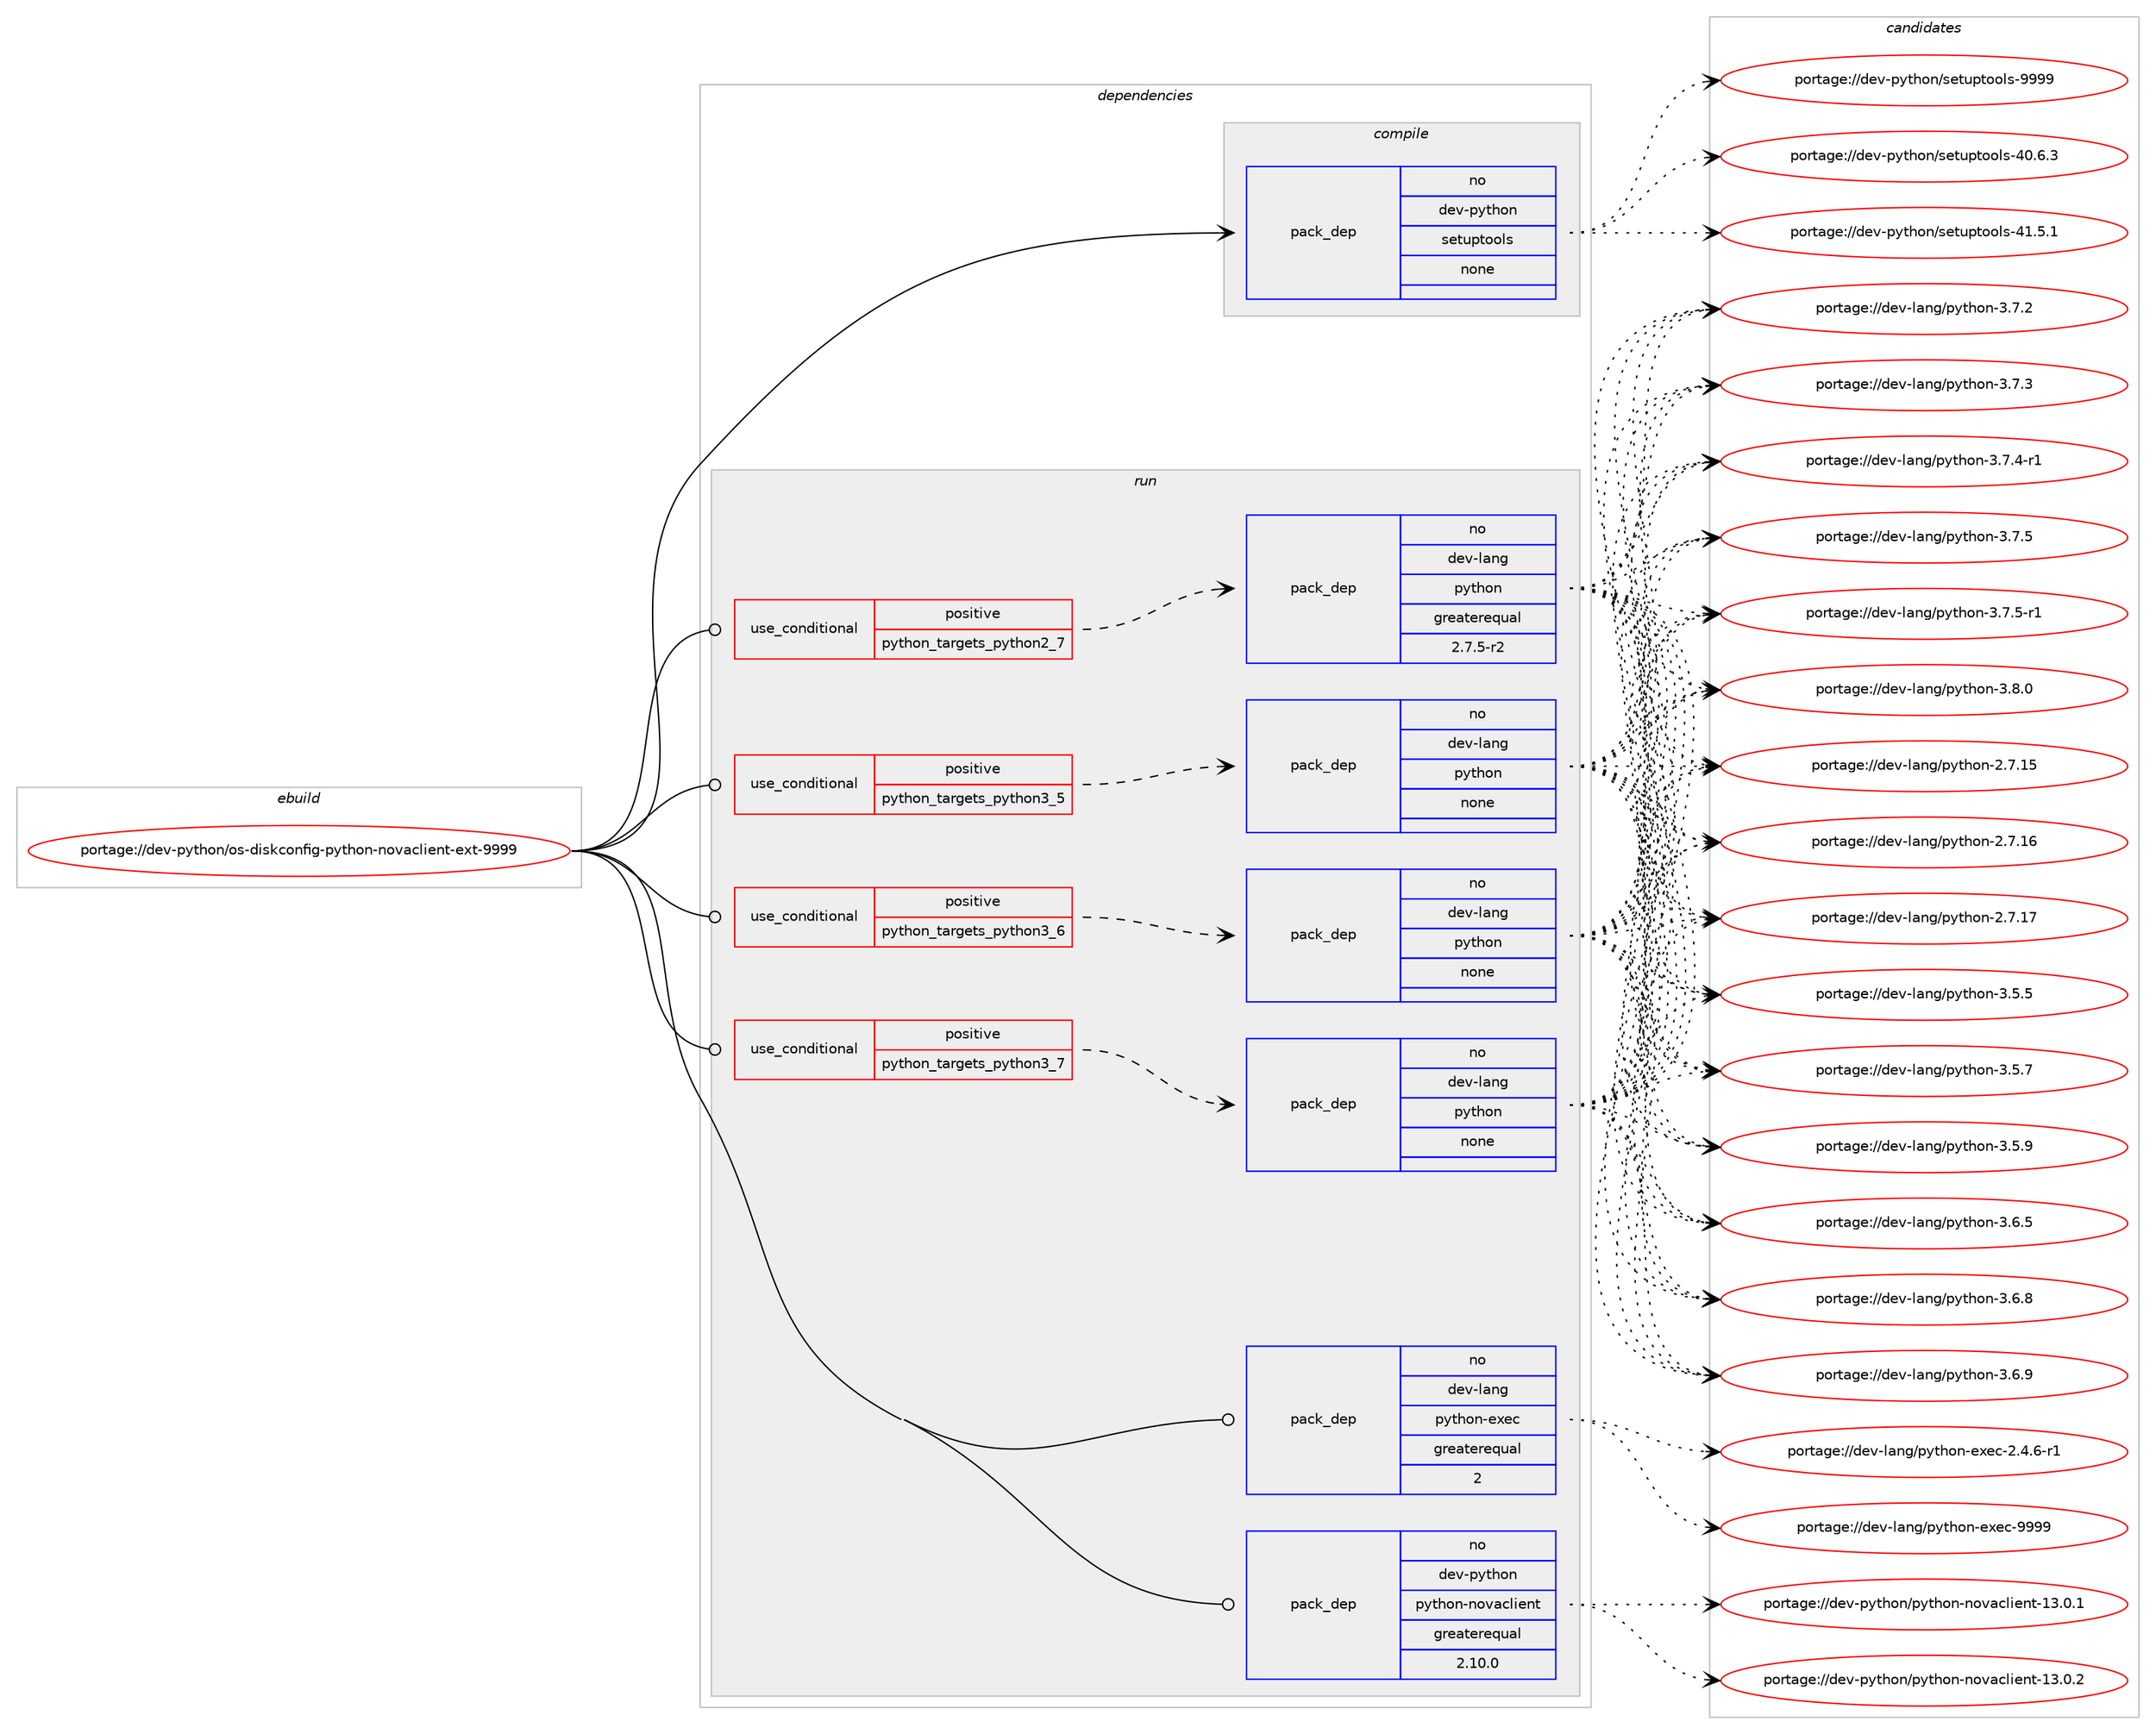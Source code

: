 digraph prolog {

# *************
# Graph options
# *************

newrank=true;
concentrate=true;
compound=true;
graph [rankdir=LR,fontname=Helvetica,fontsize=10,ranksep=1.5];#, ranksep=2.5, nodesep=0.2];
edge  [arrowhead=vee];
node  [fontname=Helvetica,fontsize=10];

# **********
# The ebuild
# **********

subgraph cluster_leftcol {
color=gray;
rank=same;
label=<<i>ebuild</i>>;
id [label="portage://dev-python/os-diskconfig-python-novaclient-ext-9999", color=red, width=4, href="../dev-python/os-diskconfig-python-novaclient-ext-9999.svg"];
}

# ****************
# The dependencies
# ****************

subgraph cluster_midcol {
color=gray;
label=<<i>dependencies</i>>;
subgraph cluster_compile {
fillcolor="#eeeeee";
style=filled;
label=<<i>compile</i>>;
subgraph pack116852 {
dependency153078 [label=<<TABLE BORDER="0" CELLBORDER="1" CELLSPACING="0" CELLPADDING="4" WIDTH="220"><TR><TD ROWSPAN="6" CELLPADDING="30">pack_dep</TD></TR><TR><TD WIDTH="110">no</TD></TR><TR><TD>dev-python</TD></TR><TR><TD>setuptools</TD></TR><TR><TD>none</TD></TR><TR><TD></TD></TR></TABLE>>, shape=none, color=blue];
}
id:e -> dependency153078:w [weight=20,style="solid",arrowhead="vee"];
}
subgraph cluster_compileandrun {
fillcolor="#eeeeee";
style=filled;
label=<<i>compile and run</i>>;
}
subgraph cluster_run {
fillcolor="#eeeeee";
style=filled;
label=<<i>run</i>>;
subgraph cond32897 {
dependency153079 [label=<<TABLE BORDER="0" CELLBORDER="1" CELLSPACING="0" CELLPADDING="4"><TR><TD ROWSPAN="3" CELLPADDING="10">use_conditional</TD></TR><TR><TD>positive</TD></TR><TR><TD>python_targets_python2_7</TD></TR></TABLE>>, shape=none, color=red];
subgraph pack116853 {
dependency153080 [label=<<TABLE BORDER="0" CELLBORDER="1" CELLSPACING="0" CELLPADDING="4" WIDTH="220"><TR><TD ROWSPAN="6" CELLPADDING="30">pack_dep</TD></TR><TR><TD WIDTH="110">no</TD></TR><TR><TD>dev-lang</TD></TR><TR><TD>python</TD></TR><TR><TD>greaterequal</TD></TR><TR><TD>2.7.5-r2</TD></TR></TABLE>>, shape=none, color=blue];
}
dependency153079:e -> dependency153080:w [weight=20,style="dashed",arrowhead="vee"];
}
id:e -> dependency153079:w [weight=20,style="solid",arrowhead="odot"];
subgraph cond32898 {
dependency153081 [label=<<TABLE BORDER="0" CELLBORDER="1" CELLSPACING="0" CELLPADDING="4"><TR><TD ROWSPAN="3" CELLPADDING="10">use_conditional</TD></TR><TR><TD>positive</TD></TR><TR><TD>python_targets_python3_5</TD></TR></TABLE>>, shape=none, color=red];
subgraph pack116854 {
dependency153082 [label=<<TABLE BORDER="0" CELLBORDER="1" CELLSPACING="0" CELLPADDING="4" WIDTH="220"><TR><TD ROWSPAN="6" CELLPADDING="30">pack_dep</TD></TR><TR><TD WIDTH="110">no</TD></TR><TR><TD>dev-lang</TD></TR><TR><TD>python</TD></TR><TR><TD>none</TD></TR><TR><TD></TD></TR></TABLE>>, shape=none, color=blue];
}
dependency153081:e -> dependency153082:w [weight=20,style="dashed",arrowhead="vee"];
}
id:e -> dependency153081:w [weight=20,style="solid",arrowhead="odot"];
subgraph cond32899 {
dependency153083 [label=<<TABLE BORDER="0" CELLBORDER="1" CELLSPACING="0" CELLPADDING="4"><TR><TD ROWSPAN="3" CELLPADDING="10">use_conditional</TD></TR><TR><TD>positive</TD></TR><TR><TD>python_targets_python3_6</TD></TR></TABLE>>, shape=none, color=red];
subgraph pack116855 {
dependency153084 [label=<<TABLE BORDER="0" CELLBORDER="1" CELLSPACING="0" CELLPADDING="4" WIDTH="220"><TR><TD ROWSPAN="6" CELLPADDING="30">pack_dep</TD></TR><TR><TD WIDTH="110">no</TD></TR><TR><TD>dev-lang</TD></TR><TR><TD>python</TD></TR><TR><TD>none</TD></TR><TR><TD></TD></TR></TABLE>>, shape=none, color=blue];
}
dependency153083:e -> dependency153084:w [weight=20,style="dashed",arrowhead="vee"];
}
id:e -> dependency153083:w [weight=20,style="solid",arrowhead="odot"];
subgraph cond32900 {
dependency153085 [label=<<TABLE BORDER="0" CELLBORDER="1" CELLSPACING="0" CELLPADDING="4"><TR><TD ROWSPAN="3" CELLPADDING="10">use_conditional</TD></TR><TR><TD>positive</TD></TR><TR><TD>python_targets_python3_7</TD></TR></TABLE>>, shape=none, color=red];
subgraph pack116856 {
dependency153086 [label=<<TABLE BORDER="0" CELLBORDER="1" CELLSPACING="0" CELLPADDING="4" WIDTH="220"><TR><TD ROWSPAN="6" CELLPADDING="30">pack_dep</TD></TR><TR><TD WIDTH="110">no</TD></TR><TR><TD>dev-lang</TD></TR><TR><TD>python</TD></TR><TR><TD>none</TD></TR><TR><TD></TD></TR></TABLE>>, shape=none, color=blue];
}
dependency153085:e -> dependency153086:w [weight=20,style="dashed",arrowhead="vee"];
}
id:e -> dependency153085:w [weight=20,style="solid",arrowhead="odot"];
subgraph pack116857 {
dependency153087 [label=<<TABLE BORDER="0" CELLBORDER="1" CELLSPACING="0" CELLPADDING="4" WIDTH="220"><TR><TD ROWSPAN="6" CELLPADDING="30">pack_dep</TD></TR><TR><TD WIDTH="110">no</TD></TR><TR><TD>dev-lang</TD></TR><TR><TD>python-exec</TD></TR><TR><TD>greaterequal</TD></TR><TR><TD>2</TD></TR></TABLE>>, shape=none, color=blue];
}
id:e -> dependency153087:w [weight=20,style="solid",arrowhead="odot"];
subgraph pack116858 {
dependency153088 [label=<<TABLE BORDER="0" CELLBORDER="1" CELLSPACING="0" CELLPADDING="4" WIDTH="220"><TR><TD ROWSPAN="6" CELLPADDING="30">pack_dep</TD></TR><TR><TD WIDTH="110">no</TD></TR><TR><TD>dev-python</TD></TR><TR><TD>python-novaclient</TD></TR><TR><TD>greaterequal</TD></TR><TR><TD>2.10.0</TD></TR></TABLE>>, shape=none, color=blue];
}
id:e -> dependency153088:w [weight=20,style="solid",arrowhead="odot"];
}
}

# **************
# The candidates
# **************

subgraph cluster_choices {
rank=same;
color=gray;
label=<<i>candidates</i>>;

subgraph choice116852 {
color=black;
nodesep=1;
choiceportage100101118451121211161041111104711510111611711211611111110811545524846544651 [label="portage://dev-python/setuptools-40.6.3", color=red, width=4,href="../dev-python/setuptools-40.6.3.svg"];
choiceportage100101118451121211161041111104711510111611711211611111110811545524946534649 [label="portage://dev-python/setuptools-41.5.1", color=red, width=4,href="../dev-python/setuptools-41.5.1.svg"];
choiceportage10010111845112121116104111110471151011161171121161111111081154557575757 [label="portage://dev-python/setuptools-9999", color=red, width=4,href="../dev-python/setuptools-9999.svg"];
dependency153078:e -> choiceportage100101118451121211161041111104711510111611711211611111110811545524846544651:w [style=dotted,weight="100"];
dependency153078:e -> choiceportage100101118451121211161041111104711510111611711211611111110811545524946534649:w [style=dotted,weight="100"];
dependency153078:e -> choiceportage10010111845112121116104111110471151011161171121161111111081154557575757:w [style=dotted,weight="100"];
}
subgraph choice116853 {
color=black;
nodesep=1;
choiceportage10010111845108971101034711212111610411111045504655464953 [label="portage://dev-lang/python-2.7.15", color=red, width=4,href="../dev-lang/python-2.7.15.svg"];
choiceportage10010111845108971101034711212111610411111045504655464954 [label="portage://dev-lang/python-2.7.16", color=red, width=4,href="../dev-lang/python-2.7.16.svg"];
choiceportage10010111845108971101034711212111610411111045504655464955 [label="portage://dev-lang/python-2.7.17", color=red, width=4,href="../dev-lang/python-2.7.17.svg"];
choiceportage100101118451089711010347112121116104111110455146534653 [label="portage://dev-lang/python-3.5.5", color=red, width=4,href="../dev-lang/python-3.5.5.svg"];
choiceportage100101118451089711010347112121116104111110455146534655 [label="portage://dev-lang/python-3.5.7", color=red, width=4,href="../dev-lang/python-3.5.7.svg"];
choiceportage100101118451089711010347112121116104111110455146534657 [label="portage://dev-lang/python-3.5.9", color=red, width=4,href="../dev-lang/python-3.5.9.svg"];
choiceportage100101118451089711010347112121116104111110455146544653 [label="portage://dev-lang/python-3.6.5", color=red, width=4,href="../dev-lang/python-3.6.5.svg"];
choiceportage100101118451089711010347112121116104111110455146544656 [label="portage://dev-lang/python-3.6.8", color=red, width=4,href="../dev-lang/python-3.6.8.svg"];
choiceportage100101118451089711010347112121116104111110455146544657 [label="portage://dev-lang/python-3.6.9", color=red, width=4,href="../dev-lang/python-3.6.9.svg"];
choiceportage100101118451089711010347112121116104111110455146554650 [label="portage://dev-lang/python-3.7.2", color=red, width=4,href="../dev-lang/python-3.7.2.svg"];
choiceportage100101118451089711010347112121116104111110455146554651 [label="portage://dev-lang/python-3.7.3", color=red, width=4,href="../dev-lang/python-3.7.3.svg"];
choiceportage1001011184510897110103471121211161041111104551465546524511449 [label="portage://dev-lang/python-3.7.4-r1", color=red, width=4,href="../dev-lang/python-3.7.4-r1.svg"];
choiceportage100101118451089711010347112121116104111110455146554653 [label="portage://dev-lang/python-3.7.5", color=red, width=4,href="../dev-lang/python-3.7.5.svg"];
choiceportage1001011184510897110103471121211161041111104551465546534511449 [label="portage://dev-lang/python-3.7.5-r1", color=red, width=4,href="../dev-lang/python-3.7.5-r1.svg"];
choiceportage100101118451089711010347112121116104111110455146564648 [label="portage://dev-lang/python-3.8.0", color=red, width=4,href="../dev-lang/python-3.8.0.svg"];
dependency153080:e -> choiceportage10010111845108971101034711212111610411111045504655464953:w [style=dotted,weight="100"];
dependency153080:e -> choiceportage10010111845108971101034711212111610411111045504655464954:w [style=dotted,weight="100"];
dependency153080:e -> choiceportage10010111845108971101034711212111610411111045504655464955:w [style=dotted,weight="100"];
dependency153080:e -> choiceportage100101118451089711010347112121116104111110455146534653:w [style=dotted,weight="100"];
dependency153080:e -> choiceportage100101118451089711010347112121116104111110455146534655:w [style=dotted,weight="100"];
dependency153080:e -> choiceportage100101118451089711010347112121116104111110455146534657:w [style=dotted,weight="100"];
dependency153080:e -> choiceportage100101118451089711010347112121116104111110455146544653:w [style=dotted,weight="100"];
dependency153080:e -> choiceportage100101118451089711010347112121116104111110455146544656:w [style=dotted,weight="100"];
dependency153080:e -> choiceportage100101118451089711010347112121116104111110455146544657:w [style=dotted,weight="100"];
dependency153080:e -> choiceportage100101118451089711010347112121116104111110455146554650:w [style=dotted,weight="100"];
dependency153080:e -> choiceportage100101118451089711010347112121116104111110455146554651:w [style=dotted,weight="100"];
dependency153080:e -> choiceportage1001011184510897110103471121211161041111104551465546524511449:w [style=dotted,weight="100"];
dependency153080:e -> choiceportage100101118451089711010347112121116104111110455146554653:w [style=dotted,weight="100"];
dependency153080:e -> choiceportage1001011184510897110103471121211161041111104551465546534511449:w [style=dotted,weight="100"];
dependency153080:e -> choiceportage100101118451089711010347112121116104111110455146564648:w [style=dotted,weight="100"];
}
subgraph choice116854 {
color=black;
nodesep=1;
choiceportage10010111845108971101034711212111610411111045504655464953 [label="portage://dev-lang/python-2.7.15", color=red, width=4,href="../dev-lang/python-2.7.15.svg"];
choiceportage10010111845108971101034711212111610411111045504655464954 [label="portage://dev-lang/python-2.7.16", color=red, width=4,href="../dev-lang/python-2.7.16.svg"];
choiceportage10010111845108971101034711212111610411111045504655464955 [label="portage://dev-lang/python-2.7.17", color=red, width=4,href="../dev-lang/python-2.7.17.svg"];
choiceportage100101118451089711010347112121116104111110455146534653 [label="portage://dev-lang/python-3.5.5", color=red, width=4,href="../dev-lang/python-3.5.5.svg"];
choiceportage100101118451089711010347112121116104111110455146534655 [label="portage://dev-lang/python-3.5.7", color=red, width=4,href="../dev-lang/python-3.5.7.svg"];
choiceportage100101118451089711010347112121116104111110455146534657 [label="portage://dev-lang/python-3.5.9", color=red, width=4,href="../dev-lang/python-3.5.9.svg"];
choiceportage100101118451089711010347112121116104111110455146544653 [label="portage://dev-lang/python-3.6.5", color=red, width=4,href="../dev-lang/python-3.6.5.svg"];
choiceportage100101118451089711010347112121116104111110455146544656 [label="portage://dev-lang/python-3.6.8", color=red, width=4,href="../dev-lang/python-3.6.8.svg"];
choiceportage100101118451089711010347112121116104111110455146544657 [label="portage://dev-lang/python-3.6.9", color=red, width=4,href="../dev-lang/python-3.6.9.svg"];
choiceportage100101118451089711010347112121116104111110455146554650 [label="portage://dev-lang/python-3.7.2", color=red, width=4,href="../dev-lang/python-3.7.2.svg"];
choiceportage100101118451089711010347112121116104111110455146554651 [label="portage://dev-lang/python-3.7.3", color=red, width=4,href="../dev-lang/python-3.7.3.svg"];
choiceportage1001011184510897110103471121211161041111104551465546524511449 [label="portage://dev-lang/python-3.7.4-r1", color=red, width=4,href="../dev-lang/python-3.7.4-r1.svg"];
choiceportage100101118451089711010347112121116104111110455146554653 [label="portage://dev-lang/python-3.7.5", color=red, width=4,href="../dev-lang/python-3.7.5.svg"];
choiceportage1001011184510897110103471121211161041111104551465546534511449 [label="portage://dev-lang/python-3.7.5-r1", color=red, width=4,href="../dev-lang/python-3.7.5-r1.svg"];
choiceportage100101118451089711010347112121116104111110455146564648 [label="portage://dev-lang/python-3.8.0", color=red, width=4,href="../dev-lang/python-3.8.0.svg"];
dependency153082:e -> choiceportage10010111845108971101034711212111610411111045504655464953:w [style=dotted,weight="100"];
dependency153082:e -> choiceportage10010111845108971101034711212111610411111045504655464954:w [style=dotted,weight="100"];
dependency153082:e -> choiceportage10010111845108971101034711212111610411111045504655464955:w [style=dotted,weight="100"];
dependency153082:e -> choiceportage100101118451089711010347112121116104111110455146534653:w [style=dotted,weight="100"];
dependency153082:e -> choiceportage100101118451089711010347112121116104111110455146534655:w [style=dotted,weight="100"];
dependency153082:e -> choiceportage100101118451089711010347112121116104111110455146534657:w [style=dotted,weight="100"];
dependency153082:e -> choiceportage100101118451089711010347112121116104111110455146544653:w [style=dotted,weight="100"];
dependency153082:e -> choiceportage100101118451089711010347112121116104111110455146544656:w [style=dotted,weight="100"];
dependency153082:e -> choiceportage100101118451089711010347112121116104111110455146544657:w [style=dotted,weight="100"];
dependency153082:e -> choiceportage100101118451089711010347112121116104111110455146554650:w [style=dotted,weight="100"];
dependency153082:e -> choiceportage100101118451089711010347112121116104111110455146554651:w [style=dotted,weight="100"];
dependency153082:e -> choiceportage1001011184510897110103471121211161041111104551465546524511449:w [style=dotted,weight="100"];
dependency153082:e -> choiceportage100101118451089711010347112121116104111110455146554653:w [style=dotted,weight="100"];
dependency153082:e -> choiceportage1001011184510897110103471121211161041111104551465546534511449:w [style=dotted,weight="100"];
dependency153082:e -> choiceportage100101118451089711010347112121116104111110455146564648:w [style=dotted,weight="100"];
}
subgraph choice116855 {
color=black;
nodesep=1;
choiceportage10010111845108971101034711212111610411111045504655464953 [label="portage://dev-lang/python-2.7.15", color=red, width=4,href="../dev-lang/python-2.7.15.svg"];
choiceportage10010111845108971101034711212111610411111045504655464954 [label="portage://dev-lang/python-2.7.16", color=red, width=4,href="../dev-lang/python-2.7.16.svg"];
choiceportage10010111845108971101034711212111610411111045504655464955 [label="portage://dev-lang/python-2.7.17", color=red, width=4,href="../dev-lang/python-2.7.17.svg"];
choiceportage100101118451089711010347112121116104111110455146534653 [label="portage://dev-lang/python-3.5.5", color=red, width=4,href="../dev-lang/python-3.5.5.svg"];
choiceportage100101118451089711010347112121116104111110455146534655 [label="portage://dev-lang/python-3.5.7", color=red, width=4,href="../dev-lang/python-3.5.7.svg"];
choiceportage100101118451089711010347112121116104111110455146534657 [label="portage://dev-lang/python-3.5.9", color=red, width=4,href="../dev-lang/python-3.5.9.svg"];
choiceportage100101118451089711010347112121116104111110455146544653 [label="portage://dev-lang/python-3.6.5", color=red, width=4,href="../dev-lang/python-3.6.5.svg"];
choiceportage100101118451089711010347112121116104111110455146544656 [label="portage://dev-lang/python-3.6.8", color=red, width=4,href="../dev-lang/python-3.6.8.svg"];
choiceportage100101118451089711010347112121116104111110455146544657 [label="portage://dev-lang/python-3.6.9", color=red, width=4,href="../dev-lang/python-3.6.9.svg"];
choiceportage100101118451089711010347112121116104111110455146554650 [label="portage://dev-lang/python-3.7.2", color=red, width=4,href="../dev-lang/python-3.7.2.svg"];
choiceportage100101118451089711010347112121116104111110455146554651 [label="portage://dev-lang/python-3.7.3", color=red, width=4,href="../dev-lang/python-3.7.3.svg"];
choiceportage1001011184510897110103471121211161041111104551465546524511449 [label="portage://dev-lang/python-3.7.4-r1", color=red, width=4,href="../dev-lang/python-3.7.4-r1.svg"];
choiceportage100101118451089711010347112121116104111110455146554653 [label="portage://dev-lang/python-3.7.5", color=red, width=4,href="../dev-lang/python-3.7.5.svg"];
choiceportage1001011184510897110103471121211161041111104551465546534511449 [label="portage://dev-lang/python-3.7.5-r1", color=red, width=4,href="../dev-lang/python-3.7.5-r1.svg"];
choiceportage100101118451089711010347112121116104111110455146564648 [label="portage://dev-lang/python-3.8.0", color=red, width=4,href="../dev-lang/python-3.8.0.svg"];
dependency153084:e -> choiceportage10010111845108971101034711212111610411111045504655464953:w [style=dotted,weight="100"];
dependency153084:e -> choiceportage10010111845108971101034711212111610411111045504655464954:w [style=dotted,weight="100"];
dependency153084:e -> choiceportage10010111845108971101034711212111610411111045504655464955:w [style=dotted,weight="100"];
dependency153084:e -> choiceportage100101118451089711010347112121116104111110455146534653:w [style=dotted,weight="100"];
dependency153084:e -> choiceportage100101118451089711010347112121116104111110455146534655:w [style=dotted,weight="100"];
dependency153084:e -> choiceportage100101118451089711010347112121116104111110455146534657:w [style=dotted,weight="100"];
dependency153084:e -> choiceportage100101118451089711010347112121116104111110455146544653:w [style=dotted,weight="100"];
dependency153084:e -> choiceportage100101118451089711010347112121116104111110455146544656:w [style=dotted,weight="100"];
dependency153084:e -> choiceportage100101118451089711010347112121116104111110455146544657:w [style=dotted,weight="100"];
dependency153084:e -> choiceportage100101118451089711010347112121116104111110455146554650:w [style=dotted,weight="100"];
dependency153084:e -> choiceportage100101118451089711010347112121116104111110455146554651:w [style=dotted,weight="100"];
dependency153084:e -> choiceportage1001011184510897110103471121211161041111104551465546524511449:w [style=dotted,weight="100"];
dependency153084:e -> choiceportage100101118451089711010347112121116104111110455146554653:w [style=dotted,weight="100"];
dependency153084:e -> choiceportage1001011184510897110103471121211161041111104551465546534511449:w [style=dotted,weight="100"];
dependency153084:e -> choiceportage100101118451089711010347112121116104111110455146564648:w [style=dotted,weight="100"];
}
subgraph choice116856 {
color=black;
nodesep=1;
choiceportage10010111845108971101034711212111610411111045504655464953 [label="portage://dev-lang/python-2.7.15", color=red, width=4,href="../dev-lang/python-2.7.15.svg"];
choiceportage10010111845108971101034711212111610411111045504655464954 [label="portage://dev-lang/python-2.7.16", color=red, width=4,href="../dev-lang/python-2.7.16.svg"];
choiceportage10010111845108971101034711212111610411111045504655464955 [label="portage://dev-lang/python-2.7.17", color=red, width=4,href="../dev-lang/python-2.7.17.svg"];
choiceportage100101118451089711010347112121116104111110455146534653 [label="portage://dev-lang/python-3.5.5", color=red, width=4,href="../dev-lang/python-3.5.5.svg"];
choiceportage100101118451089711010347112121116104111110455146534655 [label="portage://dev-lang/python-3.5.7", color=red, width=4,href="../dev-lang/python-3.5.7.svg"];
choiceportage100101118451089711010347112121116104111110455146534657 [label="portage://dev-lang/python-3.5.9", color=red, width=4,href="../dev-lang/python-3.5.9.svg"];
choiceportage100101118451089711010347112121116104111110455146544653 [label="portage://dev-lang/python-3.6.5", color=red, width=4,href="../dev-lang/python-3.6.5.svg"];
choiceportage100101118451089711010347112121116104111110455146544656 [label="portage://dev-lang/python-3.6.8", color=red, width=4,href="../dev-lang/python-3.6.8.svg"];
choiceportage100101118451089711010347112121116104111110455146544657 [label="portage://dev-lang/python-3.6.9", color=red, width=4,href="../dev-lang/python-3.6.9.svg"];
choiceportage100101118451089711010347112121116104111110455146554650 [label="portage://dev-lang/python-3.7.2", color=red, width=4,href="../dev-lang/python-3.7.2.svg"];
choiceportage100101118451089711010347112121116104111110455146554651 [label="portage://dev-lang/python-3.7.3", color=red, width=4,href="../dev-lang/python-3.7.3.svg"];
choiceportage1001011184510897110103471121211161041111104551465546524511449 [label="portage://dev-lang/python-3.7.4-r1", color=red, width=4,href="../dev-lang/python-3.7.4-r1.svg"];
choiceportage100101118451089711010347112121116104111110455146554653 [label="portage://dev-lang/python-3.7.5", color=red, width=4,href="../dev-lang/python-3.7.5.svg"];
choiceportage1001011184510897110103471121211161041111104551465546534511449 [label="portage://dev-lang/python-3.7.5-r1", color=red, width=4,href="../dev-lang/python-3.7.5-r1.svg"];
choiceportage100101118451089711010347112121116104111110455146564648 [label="portage://dev-lang/python-3.8.0", color=red, width=4,href="../dev-lang/python-3.8.0.svg"];
dependency153086:e -> choiceportage10010111845108971101034711212111610411111045504655464953:w [style=dotted,weight="100"];
dependency153086:e -> choiceportage10010111845108971101034711212111610411111045504655464954:w [style=dotted,weight="100"];
dependency153086:e -> choiceportage10010111845108971101034711212111610411111045504655464955:w [style=dotted,weight="100"];
dependency153086:e -> choiceportage100101118451089711010347112121116104111110455146534653:w [style=dotted,weight="100"];
dependency153086:e -> choiceportage100101118451089711010347112121116104111110455146534655:w [style=dotted,weight="100"];
dependency153086:e -> choiceportage100101118451089711010347112121116104111110455146534657:w [style=dotted,weight="100"];
dependency153086:e -> choiceportage100101118451089711010347112121116104111110455146544653:w [style=dotted,weight="100"];
dependency153086:e -> choiceportage100101118451089711010347112121116104111110455146544656:w [style=dotted,weight="100"];
dependency153086:e -> choiceportage100101118451089711010347112121116104111110455146544657:w [style=dotted,weight="100"];
dependency153086:e -> choiceportage100101118451089711010347112121116104111110455146554650:w [style=dotted,weight="100"];
dependency153086:e -> choiceportage100101118451089711010347112121116104111110455146554651:w [style=dotted,weight="100"];
dependency153086:e -> choiceportage1001011184510897110103471121211161041111104551465546524511449:w [style=dotted,weight="100"];
dependency153086:e -> choiceportage100101118451089711010347112121116104111110455146554653:w [style=dotted,weight="100"];
dependency153086:e -> choiceportage1001011184510897110103471121211161041111104551465546534511449:w [style=dotted,weight="100"];
dependency153086:e -> choiceportage100101118451089711010347112121116104111110455146564648:w [style=dotted,weight="100"];
}
subgraph choice116857 {
color=black;
nodesep=1;
choiceportage10010111845108971101034711212111610411111045101120101994550465246544511449 [label="portage://dev-lang/python-exec-2.4.6-r1", color=red, width=4,href="../dev-lang/python-exec-2.4.6-r1.svg"];
choiceportage10010111845108971101034711212111610411111045101120101994557575757 [label="portage://dev-lang/python-exec-9999", color=red, width=4,href="../dev-lang/python-exec-9999.svg"];
dependency153087:e -> choiceportage10010111845108971101034711212111610411111045101120101994550465246544511449:w [style=dotted,weight="100"];
dependency153087:e -> choiceportage10010111845108971101034711212111610411111045101120101994557575757:w [style=dotted,weight="100"];
}
subgraph choice116858 {
color=black;
nodesep=1;
choiceportage100101118451121211161041111104711212111610411111045110111118979910810510111011645495146484649 [label="portage://dev-python/python-novaclient-13.0.1", color=red, width=4,href="../dev-python/python-novaclient-13.0.1.svg"];
choiceportage100101118451121211161041111104711212111610411111045110111118979910810510111011645495146484650 [label="portage://dev-python/python-novaclient-13.0.2", color=red, width=4,href="../dev-python/python-novaclient-13.0.2.svg"];
dependency153088:e -> choiceportage100101118451121211161041111104711212111610411111045110111118979910810510111011645495146484649:w [style=dotted,weight="100"];
dependency153088:e -> choiceportage100101118451121211161041111104711212111610411111045110111118979910810510111011645495146484650:w [style=dotted,weight="100"];
}
}

}
